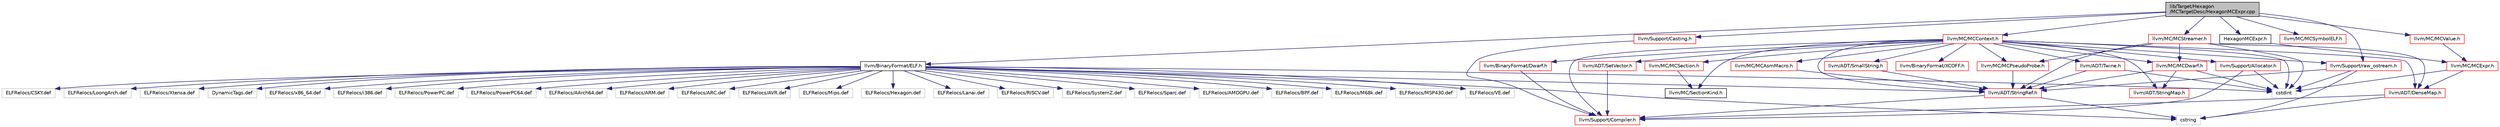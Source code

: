 digraph "lib/Target/Hexagon/MCTargetDesc/HexagonMCExpr.cpp"
{
 // LATEX_PDF_SIZE
  bgcolor="transparent";
  edge [fontname="Helvetica",fontsize="10",labelfontname="Helvetica",labelfontsize="10"];
  node [fontname="Helvetica",fontsize="10",shape=record];
  Node1 [label="lib/Target/Hexagon\l/MCTargetDesc/HexagonMCExpr.cpp",height=0.2,width=0.4,color="black", fillcolor="grey75", style="filled", fontcolor="black",tooltip=" "];
  Node1 -> Node2 [color="midnightblue",fontsize="10",style="solid",fontname="Helvetica"];
  Node2 [label="HexagonMCExpr.h",height=0.2,width=0.4,color="black",URL="$HexagonMCExpr_8h.html",tooltip=" "];
  Node2 -> Node3 [color="midnightblue",fontsize="10",style="solid",fontname="Helvetica"];
  Node3 [label="llvm/MC/MCExpr.h",height=0.2,width=0.4,color="red",URL="$MCExpr_8h.html",tooltip=" "];
  Node3 -> Node4 [color="midnightblue",fontsize="10",style="solid",fontname="Helvetica"];
  Node4 [label="llvm/ADT/DenseMap.h",height=0.2,width=0.4,color="red",URL="$DenseMap_8h.html",tooltip=" "];
  Node4 -> Node16 [color="midnightblue",fontsize="10",style="solid",fontname="Helvetica"];
  Node16 [label="llvm/Support/Compiler.h",height=0.2,width=0.4,color="red",URL="$Compiler_8h.html",tooltip=" "];
  Node4 -> Node22 [color="midnightblue",fontsize="10",style="solid",fontname="Helvetica"];
  Node22 [label="cstring",height=0.2,width=0.4,color="grey75",tooltip=" "];
  Node3 -> Node8 [color="midnightblue",fontsize="10",style="solid",fontname="Helvetica"];
  Node8 [label="cstdint",height=0.2,width=0.4,color="grey75",tooltip=" "];
  Node1 -> Node41 [color="midnightblue",fontsize="10",style="solid",fontname="Helvetica"];
  Node41 [label="llvm/BinaryFormat/ELF.h",height=0.2,width=0.4,color="black",URL="$BinaryFormat_2ELF_8h.html",tooltip=" "];
  Node41 -> Node42 [color="midnightblue",fontsize="10",style="solid",fontname="Helvetica"];
  Node42 [label="llvm/ADT/StringRef.h",height=0.2,width=0.4,color="red",URL="$StringRef_8h.html",tooltip=" "];
  Node42 -> Node16 [color="midnightblue",fontsize="10",style="solid",fontname="Helvetica"];
  Node42 -> Node22 [color="midnightblue",fontsize="10",style="solid",fontname="Helvetica"];
  Node41 -> Node8 [color="midnightblue",fontsize="10",style="solid",fontname="Helvetica"];
  Node41 -> Node22 [color="midnightblue",fontsize="10",style="solid",fontname="Helvetica"];
  Node41 -> Node48 [color="midnightblue",fontsize="10",style="solid",fontname="Helvetica"];
  Node48 [label="ELFRelocs/x86_64.def",height=0.2,width=0.4,color="grey75",tooltip=" "];
  Node41 -> Node49 [color="midnightblue",fontsize="10",style="solid",fontname="Helvetica"];
  Node49 [label="ELFRelocs/i386.def",height=0.2,width=0.4,color="grey75",tooltip=" "];
  Node41 -> Node50 [color="midnightblue",fontsize="10",style="solid",fontname="Helvetica"];
  Node50 [label="ELFRelocs/PowerPC.def",height=0.2,width=0.4,color="grey75",tooltip=" "];
  Node41 -> Node51 [color="midnightblue",fontsize="10",style="solid",fontname="Helvetica"];
  Node51 [label="ELFRelocs/PowerPC64.def",height=0.2,width=0.4,color="grey75",tooltip=" "];
  Node41 -> Node52 [color="midnightblue",fontsize="10",style="solid",fontname="Helvetica"];
  Node52 [label="ELFRelocs/AArch64.def",height=0.2,width=0.4,color="grey75",tooltip=" "];
  Node41 -> Node53 [color="midnightblue",fontsize="10",style="solid",fontname="Helvetica"];
  Node53 [label="ELFRelocs/ARM.def",height=0.2,width=0.4,color="grey75",tooltip=" "];
  Node41 -> Node54 [color="midnightblue",fontsize="10",style="solid",fontname="Helvetica"];
  Node54 [label="ELFRelocs/ARC.def",height=0.2,width=0.4,color="grey75",tooltip=" "];
  Node41 -> Node55 [color="midnightblue",fontsize="10",style="solid",fontname="Helvetica"];
  Node55 [label="ELFRelocs/AVR.def",height=0.2,width=0.4,color="grey75",tooltip=" "];
  Node41 -> Node56 [color="midnightblue",fontsize="10",style="solid",fontname="Helvetica"];
  Node56 [label="ELFRelocs/Mips.def",height=0.2,width=0.4,color="grey75",tooltip=" "];
  Node41 -> Node57 [color="midnightblue",fontsize="10",style="solid",fontname="Helvetica"];
  Node57 [label="ELFRelocs/Hexagon.def",height=0.2,width=0.4,color="grey75",tooltip=" "];
  Node41 -> Node58 [color="midnightblue",fontsize="10",style="solid",fontname="Helvetica"];
  Node58 [label="ELFRelocs/Lanai.def",height=0.2,width=0.4,color="grey75",tooltip=" "];
  Node41 -> Node59 [color="midnightblue",fontsize="10",style="solid",fontname="Helvetica"];
  Node59 [label="ELFRelocs/RISCV.def",height=0.2,width=0.4,color="grey75",tooltip=" "];
  Node41 -> Node60 [color="midnightblue",fontsize="10",style="solid",fontname="Helvetica"];
  Node60 [label="ELFRelocs/SystemZ.def",height=0.2,width=0.4,color="grey75",tooltip=" "];
  Node41 -> Node61 [color="midnightblue",fontsize="10",style="solid",fontname="Helvetica"];
  Node61 [label="ELFRelocs/Sparc.def",height=0.2,width=0.4,color="grey75",tooltip=" "];
  Node41 -> Node62 [color="midnightblue",fontsize="10",style="solid",fontname="Helvetica"];
  Node62 [label="ELFRelocs/AMDGPU.def",height=0.2,width=0.4,color="grey75",tooltip=" "];
  Node41 -> Node63 [color="midnightblue",fontsize="10",style="solid",fontname="Helvetica"];
  Node63 [label="ELFRelocs/BPF.def",height=0.2,width=0.4,color="grey75",tooltip=" "];
  Node41 -> Node64 [color="midnightblue",fontsize="10",style="solid",fontname="Helvetica"];
  Node64 [label="ELFRelocs/M68k.def",height=0.2,width=0.4,color="grey75",tooltip=" "];
  Node41 -> Node65 [color="midnightblue",fontsize="10",style="solid",fontname="Helvetica"];
  Node65 [label="ELFRelocs/MSP430.def",height=0.2,width=0.4,color="grey75",tooltip=" "];
  Node41 -> Node66 [color="midnightblue",fontsize="10",style="solid",fontname="Helvetica"];
  Node66 [label="ELFRelocs/VE.def",height=0.2,width=0.4,color="grey75",tooltip=" "];
  Node41 -> Node67 [color="midnightblue",fontsize="10",style="solid",fontname="Helvetica"];
  Node67 [label="ELFRelocs/CSKY.def",height=0.2,width=0.4,color="grey75",tooltip=" "];
  Node41 -> Node68 [color="midnightblue",fontsize="10",style="solid",fontname="Helvetica"];
  Node68 [label="ELFRelocs/LoongArch.def",height=0.2,width=0.4,color="grey75",tooltip=" "];
  Node41 -> Node69 [color="midnightblue",fontsize="10",style="solid",fontname="Helvetica"];
  Node69 [label="ELFRelocs/Xtensa.def",height=0.2,width=0.4,color="grey75",tooltip=" "];
  Node41 -> Node70 [color="midnightblue",fontsize="10",style="solid",fontname="Helvetica"];
  Node70 [label="DynamicTags.def",height=0.2,width=0.4,color="grey75",tooltip=" "];
  Node1 -> Node71 [color="midnightblue",fontsize="10",style="solid",fontname="Helvetica"];
  Node71 [label="llvm/MC/MCContext.h",height=0.2,width=0.4,color="red",URL="$MCContext_8h.html",tooltip=" "];
  Node71 -> Node4 [color="midnightblue",fontsize="10",style="solid",fontname="Helvetica"];
  Node71 -> Node72 [color="midnightblue",fontsize="10",style="solid",fontname="Helvetica"];
  Node72 [label="llvm/ADT/SetVector.h",height=0.2,width=0.4,color="red",URL="$SetVector_8h.html",tooltip=" "];
  Node72 -> Node16 [color="midnightblue",fontsize="10",style="solid",fontname="Helvetica"];
  Node71 -> Node86 [color="midnightblue",fontsize="10",style="solid",fontname="Helvetica"];
  Node86 [label="llvm/ADT/SmallString.h",height=0.2,width=0.4,color="red",URL="$SmallString_8h.html",tooltip=" "];
  Node86 -> Node42 [color="midnightblue",fontsize="10",style="solid",fontname="Helvetica"];
  Node71 -> Node87 [color="midnightblue",fontsize="10",style="solid",fontname="Helvetica"];
  Node87 [label="llvm/ADT/StringMap.h",height=0.2,width=0.4,color="red",URL="$ADT_2StringMap_8h.html",tooltip=" "];
  Node71 -> Node42 [color="midnightblue",fontsize="10",style="solid",fontname="Helvetica"];
  Node71 -> Node90 [color="midnightblue",fontsize="10",style="solid",fontname="Helvetica"];
  Node90 [label="llvm/ADT/Twine.h",height=0.2,width=0.4,color="red",URL="$Twine_8h.html",tooltip=" "];
  Node90 -> Node42 [color="midnightblue",fontsize="10",style="solid",fontname="Helvetica"];
  Node90 -> Node8 [color="midnightblue",fontsize="10",style="solid",fontname="Helvetica"];
  Node71 -> Node91 [color="midnightblue",fontsize="10",style="solid",fontname="Helvetica"];
  Node91 [label="llvm/BinaryFormat/Dwarf.h",height=0.2,width=0.4,color="red",URL="$Dwarf_8h.html",tooltip=" "];
  Node91 -> Node16 [color="midnightblue",fontsize="10",style="solid",fontname="Helvetica"];
  Node71 -> Node101 [color="midnightblue",fontsize="10",style="solid",fontname="Helvetica"];
  Node101 [label="llvm/BinaryFormat/XCOFF.h",height=0.2,width=0.4,color="red",URL="$XCOFF_8h.html",tooltip=" "];
  Node71 -> Node102 [color="midnightblue",fontsize="10",style="solid",fontname="Helvetica"];
  Node102 [label="llvm/MC/MCAsmMacro.h",height=0.2,width=0.4,color="red",URL="$MCAsmMacro_8h.html",tooltip=" "];
  Node102 -> Node42 [color="midnightblue",fontsize="10",style="solid",fontname="Helvetica"];
  Node71 -> Node105 [color="midnightblue",fontsize="10",style="solid",fontname="Helvetica"];
  Node105 [label="llvm/MC/MCDwarf.h",height=0.2,width=0.4,color="red",URL="$MCDwarf_8h.html",tooltip=" "];
  Node105 -> Node87 [color="midnightblue",fontsize="10",style="solid",fontname="Helvetica"];
  Node105 -> Node42 [color="midnightblue",fontsize="10",style="solid",fontname="Helvetica"];
  Node105 -> Node8 [color="midnightblue",fontsize="10",style="solid",fontname="Helvetica"];
  Node71 -> Node119 [color="midnightblue",fontsize="10",style="solid",fontname="Helvetica"];
  Node119 [label="llvm/MC/MCPseudoProbe.h",height=0.2,width=0.4,color="red",URL="$MCPseudoProbe_8h.html",tooltip=" "];
  Node119 -> Node42 [color="midnightblue",fontsize="10",style="solid",fontname="Helvetica"];
  Node71 -> Node125 [color="midnightblue",fontsize="10",style="solid",fontname="Helvetica"];
  Node125 [label="llvm/MC/MCSection.h",height=0.2,width=0.4,color="red",URL="$MCSection_8h.html",tooltip=" "];
  Node125 -> Node137 [color="midnightblue",fontsize="10",style="solid",fontname="Helvetica"];
  Node137 [label="llvm/MC/SectionKind.h",height=0.2,width=0.4,color="black",URL="$SectionKind_8h.html",tooltip=" "];
  Node71 -> Node137 [color="midnightblue",fontsize="10",style="solid",fontname="Helvetica"];
  Node71 -> Node118 [color="midnightblue",fontsize="10",style="solid",fontname="Helvetica"];
  Node118 [label="llvm/Support/Allocator.h",height=0.2,width=0.4,color="red",URL="$Allocator_8h.html",tooltip=" "];
  Node118 -> Node16 [color="midnightblue",fontsize="10",style="solid",fontname="Helvetica"];
  Node118 -> Node8 [color="midnightblue",fontsize="10",style="solid",fontname="Helvetica"];
  Node71 -> Node16 [color="midnightblue",fontsize="10",style="solid",fontname="Helvetica"];
  Node71 -> Node95 [color="midnightblue",fontsize="10",style="solid",fontname="Helvetica"];
  Node95 [label="llvm/Support/raw_ostream.h",height=0.2,width=0.4,color="red",URL="$raw__ostream_8h.html",tooltip=" "];
  Node95 -> Node42 [color="midnightblue",fontsize="10",style="solid",fontname="Helvetica"];
  Node95 -> Node8 [color="midnightblue",fontsize="10",style="solid",fontname="Helvetica"];
  Node95 -> Node22 [color="midnightblue",fontsize="10",style="solid",fontname="Helvetica"];
  Node71 -> Node8 [color="midnightblue",fontsize="10",style="solid",fontname="Helvetica"];
  Node1 -> Node138 [color="midnightblue",fontsize="10",style="solid",fontname="Helvetica"];
  Node138 [label="llvm/MC/MCStreamer.h",height=0.2,width=0.4,color="red",URL="$MCStreamer_8h.html",tooltip=" "];
  Node138 -> Node4 [color="midnightblue",fontsize="10",style="solid",fontname="Helvetica"];
  Node138 -> Node42 [color="midnightblue",fontsize="10",style="solid",fontname="Helvetica"];
  Node138 -> Node105 [color="midnightblue",fontsize="10",style="solid",fontname="Helvetica"];
  Node138 -> Node119 [color="midnightblue",fontsize="10",style="solid",fontname="Helvetica"];
  Node138 -> Node8 [color="midnightblue",fontsize="10",style="solid",fontname="Helvetica"];
  Node1 -> Node149 [color="midnightblue",fontsize="10",style="solid",fontname="Helvetica"];
  Node149 [label="llvm/MC/MCSymbolELF.h",height=0.2,width=0.4,color="red",URL="$MCSymbolELF_8h.html",tooltip=" "];
  Node1 -> Node151 [color="midnightblue",fontsize="10",style="solid",fontname="Helvetica"];
  Node151 [label="llvm/MC/MCValue.h",height=0.2,width=0.4,color="red",URL="$MCValue_8h.html",tooltip=" "];
  Node151 -> Node3 [color="midnightblue",fontsize="10",style="solid",fontname="Helvetica"];
  Node1 -> Node152 [color="midnightblue",fontsize="10",style="solid",fontname="Helvetica"];
  Node152 [label="llvm/Support/Casting.h",height=0.2,width=0.4,color="red",URL="$Casting_8h.html",tooltip=" "];
  Node152 -> Node16 [color="midnightblue",fontsize="10",style="solid",fontname="Helvetica"];
  Node1 -> Node95 [color="midnightblue",fontsize="10",style="solid",fontname="Helvetica"];
}
